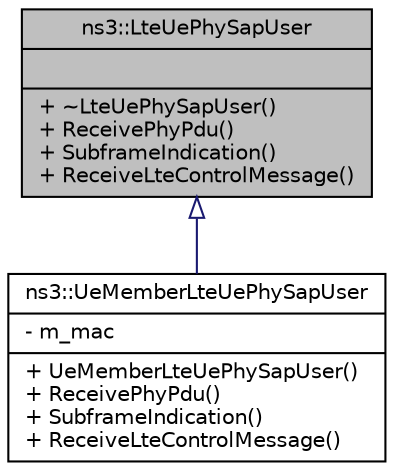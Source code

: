 digraph "ns3::LteUePhySapUser"
{
  edge [fontname="Helvetica",fontsize="10",labelfontname="Helvetica",labelfontsize="10"];
  node [fontname="Helvetica",fontsize="10",shape=record];
  Node1 [label="{ns3::LteUePhySapUser\n||+ ~LteUePhySapUser()\l+ ReceivePhyPdu()\l+ SubframeIndication()\l+ ReceiveLteControlMessage()\l}",height=0.2,width=0.4,color="black", fillcolor="grey75", style="filled", fontcolor="black"];
  Node1 -> Node2 [dir="back",color="midnightblue",fontsize="10",style="solid",arrowtail="onormal"];
  Node2 [label="{ns3::UeMemberLteUePhySapUser\n|- m_mac\l|+ UeMemberLteUePhySapUser()\l+ ReceivePhyPdu()\l+ SubframeIndication()\l+ ReceiveLteControlMessage()\l}",height=0.2,width=0.4,color="black", fillcolor="white", style="filled",URL="$dc/d17/classns3_1_1UeMemberLteUePhySapUser.html"];
}
